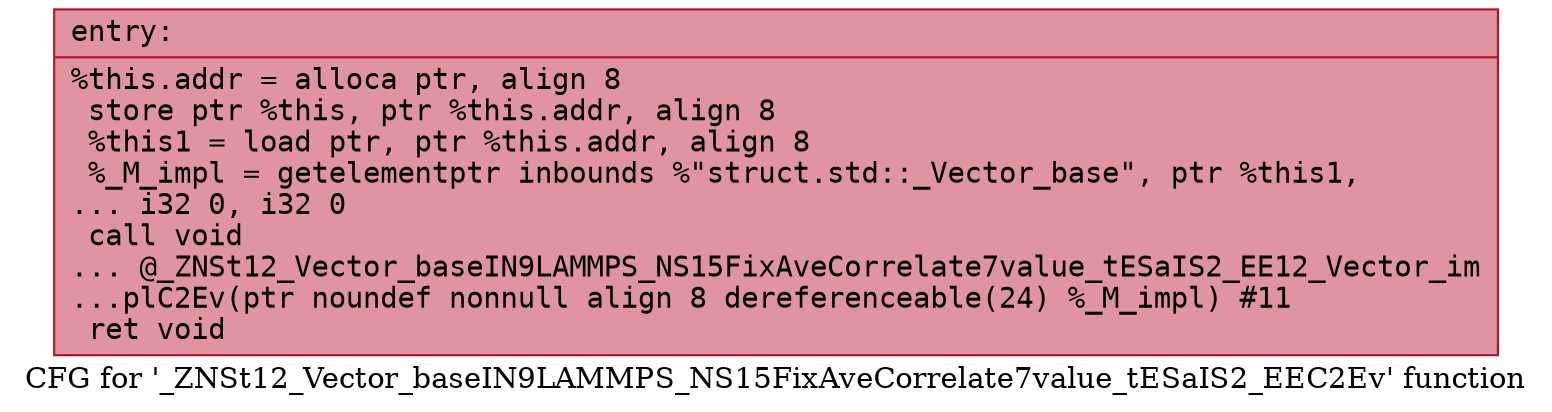 digraph "CFG for '_ZNSt12_Vector_baseIN9LAMMPS_NS15FixAveCorrelate7value_tESaIS2_EEC2Ev' function" {
	label="CFG for '_ZNSt12_Vector_baseIN9LAMMPS_NS15FixAveCorrelate7value_tESaIS2_EEC2Ev' function";

	Node0x55703aa42dc0 [shape=record,color="#b70d28ff", style=filled, fillcolor="#b70d2870" fontname="Courier",label="{entry:\l|  %this.addr = alloca ptr, align 8\l  store ptr %this, ptr %this.addr, align 8\l  %this1 = load ptr, ptr %this.addr, align 8\l  %_M_impl = getelementptr inbounds %\"struct.std::_Vector_base\", ptr %this1,\l... i32 0, i32 0\l  call void\l... @_ZNSt12_Vector_baseIN9LAMMPS_NS15FixAveCorrelate7value_tESaIS2_EE12_Vector_im\l...plC2Ev(ptr noundef nonnull align 8 dereferenceable(24) %_M_impl) #11\l  ret void\l}"];
}
